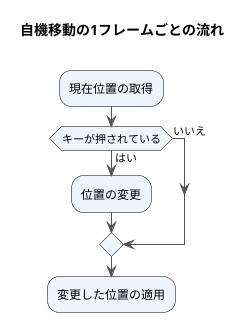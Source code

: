 @startuml


skinparam activity{
    ArrowColor #535353
    BorderColor #000000
    BackgroundColor #eff5ff
}

title 自機移動の1フレームごとの流れ\n

:現在位置の取得;

    if (キーが押されている) then (はい)
        :位置の変更;
    else (いいえ)
    endif

:変更した位置の適用;


@enduml
